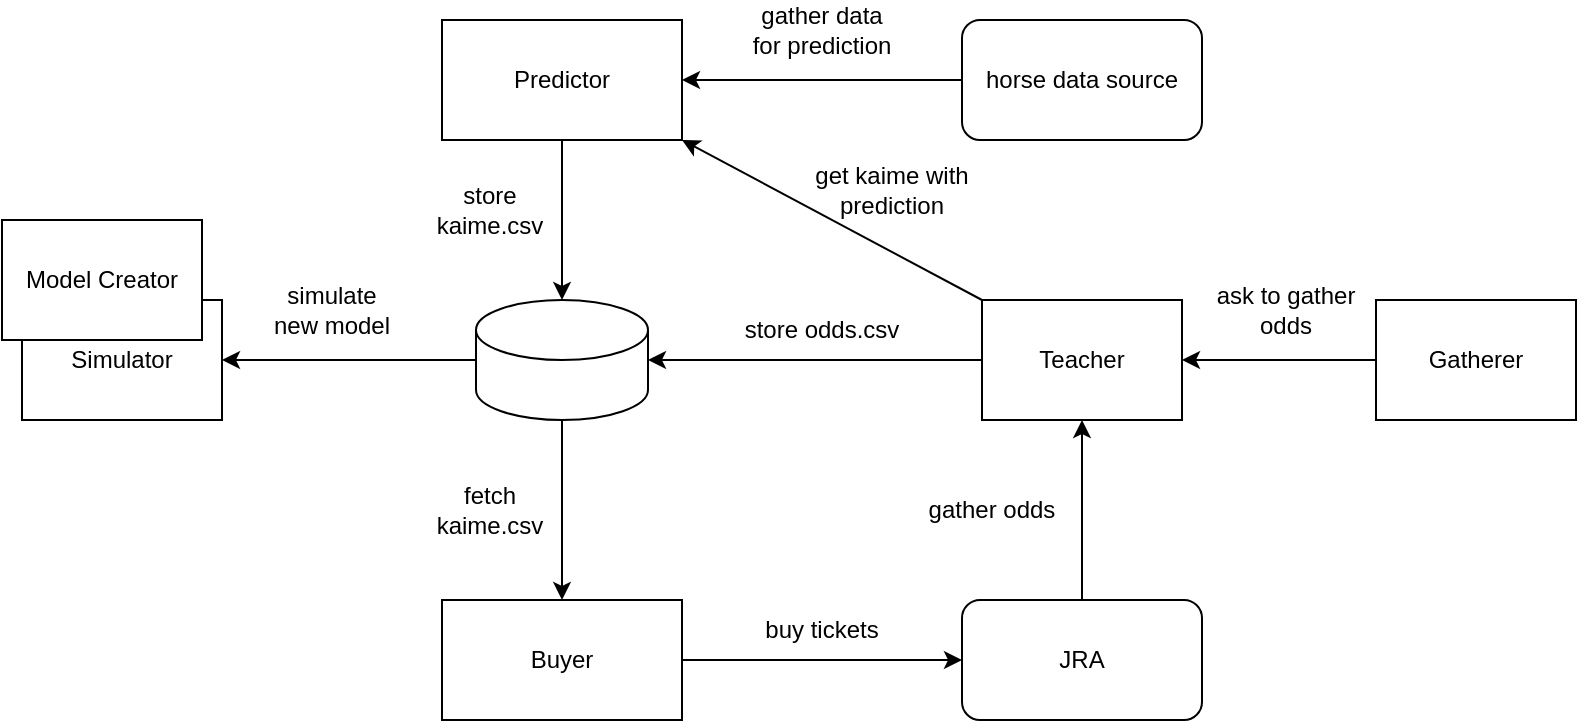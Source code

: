 <mxfile version="21.6.1" type="github">
  <diagram name="ページ1" id="QbjGU-q-JKNnjnOUpPLo">
    <mxGraphModel dx="847" dy="733" grid="1" gridSize="10" guides="1" tooltips="1" connect="1" arrows="1" fold="1" page="1" pageScale="1" pageWidth="827" pageHeight="1169" math="0" shadow="0">
      <root>
        <mxCell id="0" />
        <mxCell id="1" parent="0" />
        <mxCell id="pn8_hPedbPDaULjkDFNg-1" value="Predictor" style="rounded=0;whiteSpace=wrap;html=1;" vertex="1" parent="1">
          <mxGeometry x="230" y="40" width="120" height="60" as="geometry" />
        </mxCell>
        <mxCell id="pn8_hPedbPDaULjkDFNg-3" value="Buyer" style="rounded=0;whiteSpace=wrap;html=1;" vertex="1" parent="1">
          <mxGeometry x="230" y="330" width="120" height="60" as="geometry" />
        </mxCell>
        <mxCell id="pn8_hPedbPDaULjkDFNg-4" value="JRA" style="rounded=1;whiteSpace=wrap;html=1;" vertex="1" parent="1">
          <mxGeometry x="490" y="330" width="120" height="60" as="geometry" />
        </mxCell>
        <mxCell id="pn8_hPedbPDaULjkDFNg-5" value="horse data source" style="rounded=1;whiteSpace=wrap;html=1;" vertex="1" parent="1">
          <mxGeometry x="490" y="40" width="120" height="60" as="geometry" />
        </mxCell>
        <mxCell id="pn8_hPedbPDaULjkDFNg-7" value="" style="endArrow=classic;html=1;rounded=0;entryX=1;entryY=0.5;entryDx=0;entryDy=0;exitX=0;exitY=0.5;exitDx=0;exitDy=0;" edge="1" parent="1" source="pn8_hPedbPDaULjkDFNg-5" target="pn8_hPedbPDaULjkDFNg-1">
          <mxGeometry width="50" height="50" relative="1" as="geometry">
            <mxPoint x="400" y="100" as="sourcePoint" />
            <mxPoint x="450" y="50" as="targetPoint" />
          </mxGeometry>
        </mxCell>
        <mxCell id="pn8_hPedbPDaULjkDFNg-10" value="" style="endArrow=classic;html=1;rounded=0;exitX=1;exitY=0.5;exitDx=0;exitDy=0;entryX=0;entryY=0.5;entryDx=0;entryDy=0;" edge="1" parent="1" source="pn8_hPedbPDaULjkDFNg-3" target="pn8_hPedbPDaULjkDFNg-4">
          <mxGeometry width="50" height="50" relative="1" as="geometry">
            <mxPoint x="500" y="210" as="sourcePoint" />
            <mxPoint x="460" y="290" as="targetPoint" />
          </mxGeometry>
        </mxCell>
        <mxCell id="pn8_hPedbPDaULjkDFNg-15" value="get kaime with prediction" style="text;html=1;strokeColor=none;fillColor=none;align=center;verticalAlign=middle;whiteSpace=wrap;rounded=0;" vertex="1" parent="1">
          <mxGeometry x="410" y="110" width="90" height="30" as="geometry" />
        </mxCell>
        <mxCell id="pn8_hPedbPDaULjkDFNg-17" value="fetch kaime.csv" style="text;html=1;strokeColor=none;fillColor=none;align=center;verticalAlign=middle;whiteSpace=wrap;rounded=0;" vertex="1" parent="1">
          <mxGeometry x="224" y="270" width="60" height="30" as="geometry" />
        </mxCell>
        <mxCell id="pn8_hPedbPDaULjkDFNg-19" value="gather data for prediction" style="text;html=1;strokeColor=none;fillColor=none;align=center;verticalAlign=middle;whiteSpace=wrap;rounded=0;" vertex="1" parent="1">
          <mxGeometry x="380" y="30" width="80" height="30" as="geometry" />
        </mxCell>
        <mxCell id="pn8_hPedbPDaULjkDFNg-25" value="Teacher" style="rounded=0;whiteSpace=wrap;html=1;" vertex="1" parent="1">
          <mxGeometry x="500" y="180" width="100" height="60" as="geometry" />
        </mxCell>
        <mxCell id="pn8_hPedbPDaULjkDFNg-28" value="" style="shape=cylinder3;whiteSpace=wrap;html=1;boundedLbl=1;backgroundOutline=1;size=15;" vertex="1" parent="1">
          <mxGeometry x="247" y="180" width="86" height="60" as="geometry" />
        </mxCell>
        <mxCell id="pn8_hPedbPDaULjkDFNg-29" value="" style="endArrow=classic;html=1;rounded=0;exitX=0.5;exitY=1;exitDx=0;exitDy=0;" edge="1" parent="1" source="pn8_hPedbPDaULjkDFNg-1">
          <mxGeometry width="50" height="50" relative="1" as="geometry">
            <mxPoint x="240" y="270" as="sourcePoint" />
            <mxPoint x="290" y="180" as="targetPoint" />
          </mxGeometry>
        </mxCell>
        <mxCell id="pn8_hPedbPDaULjkDFNg-30" value="store kaime.csv" style="text;html=1;strokeColor=none;fillColor=none;align=center;verticalAlign=middle;whiteSpace=wrap;rounded=0;" vertex="1" parent="1">
          <mxGeometry x="224" y="120" width="60" height="30" as="geometry" />
        </mxCell>
        <mxCell id="pn8_hPedbPDaULjkDFNg-31" value="" style="endArrow=classic;html=1;rounded=0;exitX=0.5;exitY=1;exitDx=0;exitDy=0;exitPerimeter=0;entryX=0.5;entryY=0;entryDx=0;entryDy=0;" edge="1" parent="1" source="pn8_hPedbPDaULjkDFNg-28" target="pn8_hPedbPDaULjkDFNg-3">
          <mxGeometry width="50" height="50" relative="1" as="geometry">
            <mxPoint x="320" y="260" as="sourcePoint" />
            <mxPoint x="350" y="290" as="targetPoint" />
          </mxGeometry>
        </mxCell>
        <mxCell id="pn8_hPedbPDaULjkDFNg-33" value="" style="endArrow=classic;html=1;rounded=0;entryX=0.5;entryY=1;entryDx=0;entryDy=0;exitX=0.5;exitY=0;exitDx=0;exitDy=0;" edge="1" parent="1" source="pn8_hPedbPDaULjkDFNg-4" target="pn8_hPedbPDaULjkDFNg-25">
          <mxGeometry width="50" height="50" relative="1" as="geometry">
            <mxPoint x="240" y="270" as="sourcePoint" />
            <mxPoint x="290" y="220" as="targetPoint" />
          </mxGeometry>
        </mxCell>
        <mxCell id="pn8_hPedbPDaULjkDFNg-34" value="gather odds" style="text;html=1;strokeColor=none;fillColor=none;align=center;verticalAlign=middle;whiteSpace=wrap;rounded=0;" vertex="1" parent="1">
          <mxGeometry x="460" y="270" width="90" height="30" as="geometry" />
        </mxCell>
        <mxCell id="pn8_hPedbPDaULjkDFNg-35" value="" style="endArrow=classic;html=1;rounded=0;entryX=1;entryY=1;entryDx=0;entryDy=0;exitX=0;exitY=0;exitDx=0;exitDy=0;" edge="1" parent="1" source="pn8_hPedbPDaULjkDFNg-25" target="pn8_hPedbPDaULjkDFNg-1">
          <mxGeometry width="50" height="50" relative="1" as="geometry">
            <mxPoint x="500" y="80" as="sourcePoint" />
            <mxPoint x="360" y="80" as="targetPoint" />
          </mxGeometry>
        </mxCell>
        <mxCell id="pn8_hPedbPDaULjkDFNg-36" value="" style="endArrow=classic;html=1;rounded=0;entryX=1;entryY=0.5;entryDx=0;entryDy=0;exitX=0;exitY=0.5;exitDx=0;exitDy=0;entryPerimeter=0;" edge="1" parent="1" source="pn8_hPedbPDaULjkDFNg-25" target="pn8_hPedbPDaULjkDFNg-28">
          <mxGeometry width="50" height="50" relative="1" as="geometry">
            <mxPoint x="560" y="340" as="sourcePoint" />
            <mxPoint x="560" y="250" as="targetPoint" />
          </mxGeometry>
        </mxCell>
        <mxCell id="pn8_hPedbPDaULjkDFNg-37" value="store odds.csv" style="text;html=1;strokeColor=none;fillColor=none;align=center;verticalAlign=middle;whiteSpace=wrap;rounded=0;" vertex="1" parent="1">
          <mxGeometry x="375" y="180" width="90" height="30" as="geometry" />
        </mxCell>
        <mxCell id="pn8_hPedbPDaULjkDFNg-38" value="Simulator" style="rounded=0;whiteSpace=wrap;html=1;" vertex="1" parent="1">
          <mxGeometry x="20" y="180" width="100" height="60" as="geometry" />
        </mxCell>
        <mxCell id="pn8_hPedbPDaULjkDFNg-39" value="" style="endArrow=classic;html=1;rounded=0;entryX=1;entryY=0.5;entryDx=0;entryDy=0;exitX=0;exitY=0.5;exitDx=0;exitDy=0;exitPerimeter=0;" edge="1" parent="1" source="pn8_hPedbPDaULjkDFNg-28" target="pn8_hPedbPDaULjkDFNg-38">
          <mxGeometry width="50" height="50" relative="1" as="geometry">
            <mxPoint x="510" y="220" as="sourcePoint" />
            <mxPoint x="343" y="220" as="targetPoint" />
          </mxGeometry>
        </mxCell>
        <mxCell id="pn8_hPedbPDaULjkDFNg-40" value="buy tickets" style="text;html=1;strokeColor=none;fillColor=none;align=center;verticalAlign=middle;whiteSpace=wrap;rounded=0;" vertex="1" parent="1">
          <mxGeometry x="375" y="330" width="90" height="30" as="geometry" />
        </mxCell>
        <mxCell id="pn8_hPedbPDaULjkDFNg-41" value="simulate&lt;br&gt;new model" style="text;html=1;strokeColor=none;fillColor=none;align=center;verticalAlign=middle;whiteSpace=wrap;rounded=0;" vertex="1" parent="1">
          <mxGeometry x="140" y="170" width="70" height="30" as="geometry" />
        </mxCell>
        <mxCell id="pn8_hPedbPDaULjkDFNg-42" value="Model Creator" style="rounded=0;whiteSpace=wrap;html=1;" vertex="1" parent="1">
          <mxGeometry x="10" y="140" width="100" height="60" as="geometry" />
        </mxCell>
        <mxCell id="pn8_hPedbPDaULjkDFNg-43" value="Gatherer" style="rounded=0;whiteSpace=wrap;html=1;" vertex="1" parent="1">
          <mxGeometry x="697" y="180" width="100" height="60" as="geometry" />
        </mxCell>
        <mxCell id="pn8_hPedbPDaULjkDFNg-44" value="" style="endArrow=classic;html=1;rounded=0;entryX=1;entryY=0.5;entryDx=0;entryDy=0;exitX=0;exitY=0.5;exitDx=0;exitDy=0;" edge="1" parent="1" source="pn8_hPedbPDaULjkDFNg-43" target="pn8_hPedbPDaULjkDFNg-25">
          <mxGeometry width="50" height="50" relative="1" as="geometry">
            <mxPoint x="510" y="220" as="sourcePoint" />
            <mxPoint x="343" y="220" as="targetPoint" />
          </mxGeometry>
        </mxCell>
        <mxCell id="pn8_hPedbPDaULjkDFNg-45" value="ask to gather odds" style="text;html=1;strokeColor=none;fillColor=none;align=center;verticalAlign=middle;whiteSpace=wrap;rounded=0;" vertex="1" parent="1">
          <mxGeometry x="607" y="170" width="90" height="30" as="geometry" />
        </mxCell>
      </root>
    </mxGraphModel>
  </diagram>
</mxfile>
